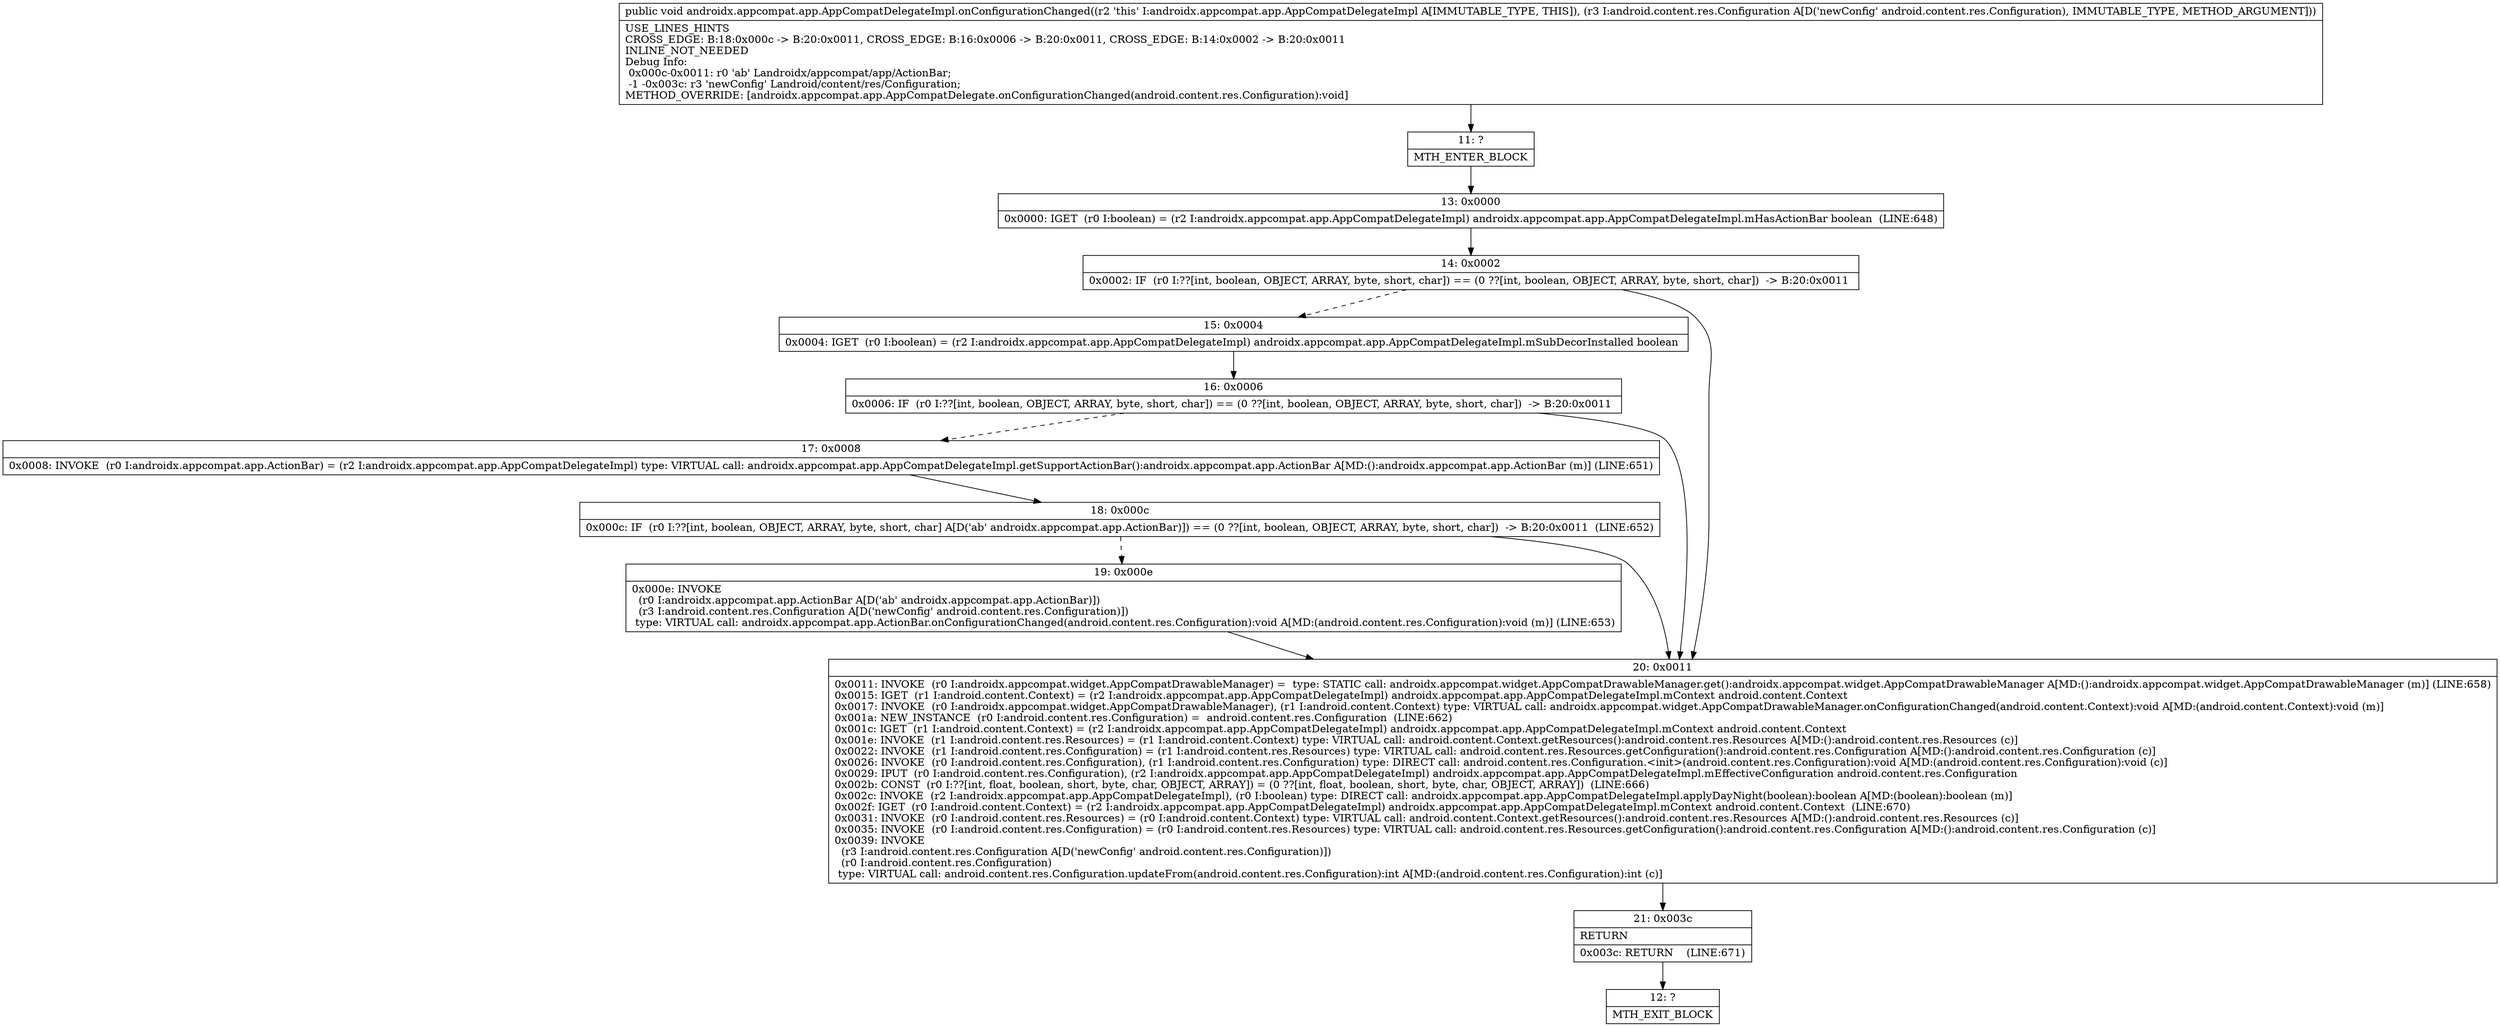 digraph "CFG forandroidx.appcompat.app.AppCompatDelegateImpl.onConfigurationChanged(Landroid\/content\/res\/Configuration;)V" {
Node_11 [shape=record,label="{11\:\ ?|MTH_ENTER_BLOCK\l}"];
Node_13 [shape=record,label="{13\:\ 0x0000|0x0000: IGET  (r0 I:boolean) = (r2 I:androidx.appcompat.app.AppCompatDelegateImpl) androidx.appcompat.app.AppCompatDelegateImpl.mHasActionBar boolean  (LINE:648)\l}"];
Node_14 [shape=record,label="{14\:\ 0x0002|0x0002: IF  (r0 I:??[int, boolean, OBJECT, ARRAY, byte, short, char]) == (0 ??[int, boolean, OBJECT, ARRAY, byte, short, char])  \-\> B:20:0x0011 \l}"];
Node_15 [shape=record,label="{15\:\ 0x0004|0x0004: IGET  (r0 I:boolean) = (r2 I:androidx.appcompat.app.AppCompatDelegateImpl) androidx.appcompat.app.AppCompatDelegateImpl.mSubDecorInstalled boolean \l}"];
Node_16 [shape=record,label="{16\:\ 0x0006|0x0006: IF  (r0 I:??[int, boolean, OBJECT, ARRAY, byte, short, char]) == (0 ??[int, boolean, OBJECT, ARRAY, byte, short, char])  \-\> B:20:0x0011 \l}"];
Node_17 [shape=record,label="{17\:\ 0x0008|0x0008: INVOKE  (r0 I:androidx.appcompat.app.ActionBar) = (r2 I:androidx.appcompat.app.AppCompatDelegateImpl) type: VIRTUAL call: androidx.appcompat.app.AppCompatDelegateImpl.getSupportActionBar():androidx.appcompat.app.ActionBar A[MD:():androidx.appcompat.app.ActionBar (m)] (LINE:651)\l}"];
Node_18 [shape=record,label="{18\:\ 0x000c|0x000c: IF  (r0 I:??[int, boolean, OBJECT, ARRAY, byte, short, char] A[D('ab' androidx.appcompat.app.ActionBar)]) == (0 ??[int, boolean, OBJECT, ARRAY, byte, short, char])  \-\> B:20:0x0011  (LINE:652)\l}"];
Node_19 [shape=record,label="{19\:\ 0x000e|0x000e: INVOKE  \l  (r0 I:androidx.appcompat.app.ActionBar A[D('ab' androidx.appcompat.app.ActionBar)])\l  (r3 I:android.content.res.Configuration A[D('newConfig' android.content.res.Configuration)])\l type: VIRTUAL call: androidx.appcompat.app.ActionBar.onConfigurationChanged(android.content.res.Configuration):void A[MD:(android.content.res.Configuration):void (m)] (LINE:653)\l}"];
Node_20 [shape=record,label="{20\:\ 0x0011|0x0011: INVOKE  (r0 I:androidx.appcompat.widget.AppCompatDrawableManager) =  type: STATIC call: androidx.appcompat.widget.AppCompatDrawableManager.get():androidx.appcompat.widget.AppCompatDrawableManager A[MD:():androidx.appcompat.widget.AppCompatDrawableManager (m)] (LINE:658)\l0x0015: IGET  (r1 I:android.content.Context) = (r2 I:androidx.appcompat.app.AppCompatDelegateImpl) androidx.appcompat.app.AppCompatDelegateImpl.mContext android.content.Context \l0x0017: INVOKE  (r0 I:androidx.appcompat.widget.AppCompatDrawableManager), (r1 I:android.content.Context) type: VIRTUAL call: androidx.appcompat.widget.AppCompatDrawableManager.onConfigurationChanged(android.content.Context):void A[MD:(android.content.Context):void (m)]\l0x001a: NEW_INSTANCE  (r0 I:android.content.res.Configuration) =  android.content.res.Configuration  (LINE:662)\l0x001c: IGET  (r1 I:android.content.Context) = (r2 I:androidx.appcompat.app.AppCompatDelegateImpl) androidx.appcompat.app.AppCompatDelegateImpl.mContext android.content.Context \l0x001e: INVOKE  (r1 I:android.content.res.Resources) = (r1 I:android.content.Context) type: VIRTUAL call: android.content.Context.getResources():android.content.res.Resources A[MD:():android.content.res.Resources (c)]\l0x0022: INVOKE  (r1 I:android.content.res.Configuration) = (r1 I:android.content.res.Resources) type: VIRTUAL call: android.content.res.Resources.getConfiguration():android.content.res.Configuration A[MD:():android.content.res.Configuration (c)]\l0x0026: INVOKE  (r0 I:android.content.res.Configuration), (r1 I:android.content.res.Configuration) type: DIRECT call: android.content.res.Configuration.\<init\>(android.content.res.Configuration):void A[MD:(android.content.res.Configuration):void (c)]\l0x0029: IPUT  (r0 I:android.content.res.Configuration), (r2 I:androidx.appcompat.app.AppCompatDelegateImpl) androidx.appcompat.app.AppCompatDelegateImpl.mEffectiveConfiguration android.content.res.Configuration \l0x002b: CONST  (r0 I:??[int, float, boolean, short, byte, char, OBJECT, ARRAY]) = (0 ??[int, float, boolean, short, byte, char, OBJECT, ARRAY])  (LINE:666)\l0x002c: INVOKE  (r2 I:androidx.appcompat.app.AppCompatDelegateImpl), (r0 I:boolean) type: DIRECT call: androidx.appcompat.app.AppCompatDelegateImpl.applyDayNight(boolean):boolean A[MD:(boolean):boolean (m)]\l0x002f: IGET  (r0 I:android.content.Context) = (r2 I:androidx.appcompat.app.AppCompatDelegateImpl) androidx.appcompat.app.AppCompatDelegateImpl.mContext android.content.Context  (LINE:670)\l0x0031: INVOKE  (r0 I:android.content.res.Resources) = (r0 I:android.content.Context) type: VIRTUAL call: android.content.Context.getResources():android.content.res.Resources A[MD:():android.content.res.Resources (c)]\l0x0035: INVOKE  (r0 I:android.content.res.Configuration) = (r0 I:android.content.res.Resources) type: VIRTUAL call: android.content.res.Resources.getConfiguration():android.content.res.Configuration A[MD:():android.content.res.Configuration (c)]\l0x0039: INVOKE  \l  (r3 I:android.content.res.Configuration A[D('newConfig' android.content.res.Configuration)])\l  (r0 I:android.content.res.Configuration)\l type: VIRTUAL call: android.content.res.Configuration.updateFrom(android.content.res.Configuration):int A[MD:(android.content.res.Configuration):int (c)]\l}"];
Node_21 [shape=record,label="{21\:\ 0x003c|RETURN\l|0x003c: RETURN    (LINE:671)\l}"];
Node_12 [shape=record,label="{12\:\ ?|MTH_EXIT_BLOCK\l}"];
MethodNode[shape=record,label="{public void androidx.appcompat.app.AppCompatDelegateImpl.onConfigurationChanged((r2 'this' I:androidx.appcompat.app.AppCompatDelegateImpl A[IMMUTABLE_TYPE, THIS]), (r3 I:android.content.res.Configuration A[D('newConfig' android.content.res.Configuration), IMMUTABLE_TYPE, METHOD_ARGUMENT]))  | USE_LINES_HINTS\lCROSS_EDGE: B:18:0x000c \-\> B:20:0x0011, CROSS_EDGE: B:16:0x0006 \-\> B:20:0x0011, CROSS_EDGE: B:14:0x0002 \-\> B:20:0x0011\lINLINE_NOT_NEEDED\lDebug Info:\l  0x000c\-0x0011: r0 'ab' Landroidx\/appcompat\/app\/ActionBar;\l  \-1 \-0x003c: r3 'newConfig' Landroid\/content\/res\/Configuration;\lMETHOD_OVERRIDE: [androidx.appcompat.app.AppCompatDelegate.onConfigurationChanged(android.content.res.Configuration):void]\l}"];
MethodNode -> Node_11;Node_11 -> Node_13;
Node_13 -> Node_14;
Node_14 -> Node_15[style=dashed];
Node_14 -> Node_20;
Node_15 -> Node_16;
Node_16 -> Node_17[style=dashed];
Node_16 -> Node_20;
Node_17 -> Node_18;
Node_18 -> Node_19[style=dashed];
Node_18 -> Node_20;
Node_19 -> Node_20;
Node_20 -> Node_21;
Node_21 -> Node_12;
}

